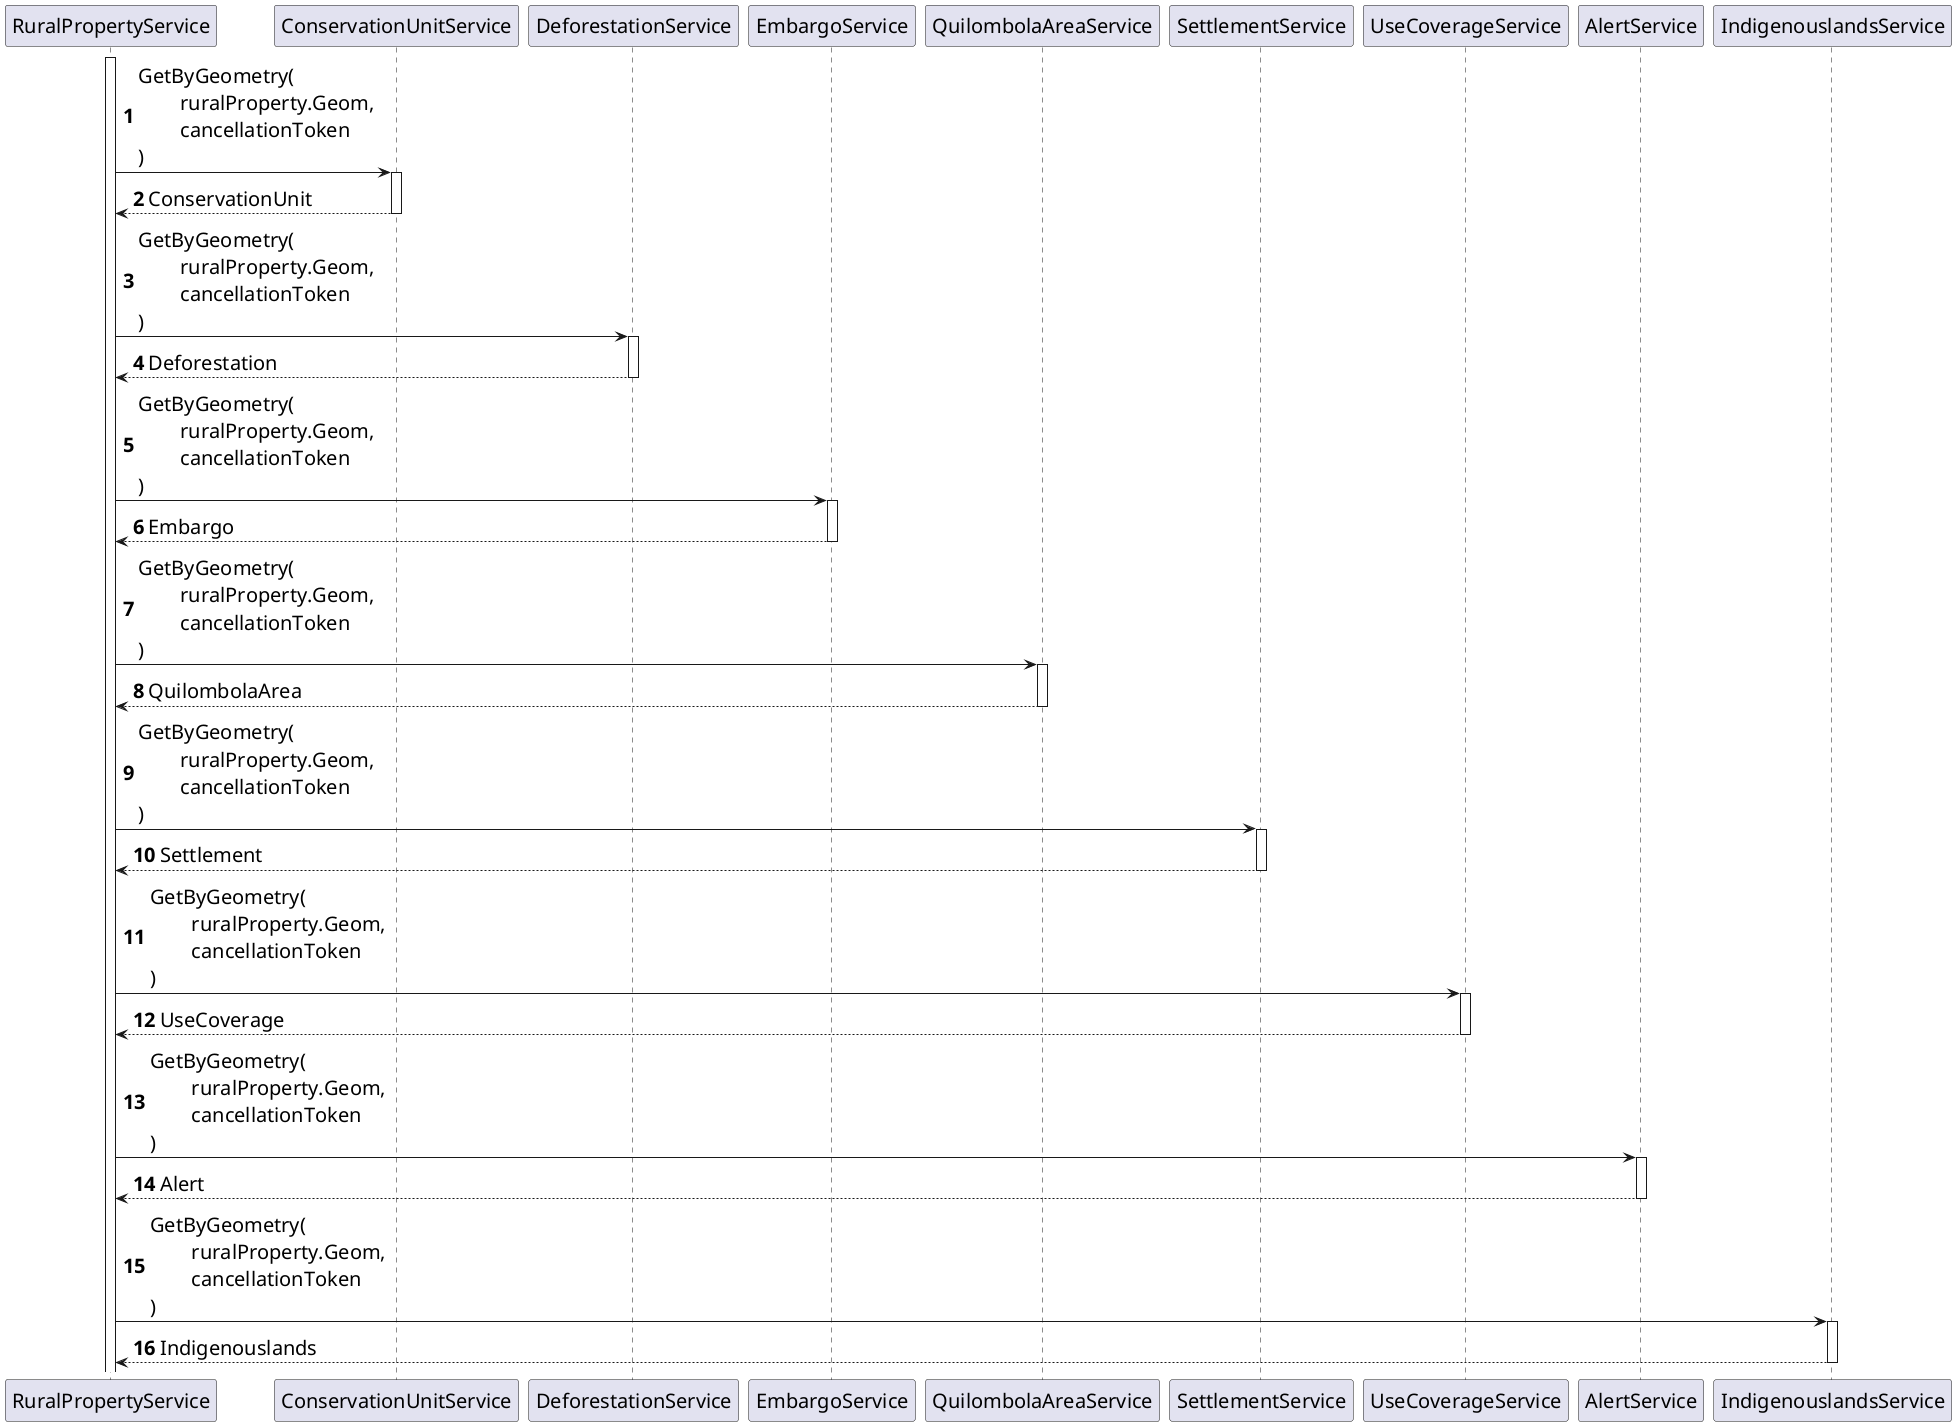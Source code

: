 @startuml
skinparam DefaultFontSize 20
autonumber

Activate "RuralPropertyService"
"RuralPropertyService" -> "ConservationUnitService" ++: GetByGeometry(\n\truralProperty.Geom, \n\tcancellationToken\n)
"ConservationUnitService" --> "RuralPropertyService" --: ConservationUnit

"RuralPropertyService" -> "DeforestationService" ++: GetByGeometry(\n\truralProperty.Geom, \n\tcancellationToken\n)
"DeforestationService" --> "RuralPropertyService" --: Deforestation

"RuralPropertyService" -> "EmbargoService" ++: GetByGeometry(\n\truralProperty.Geom, \n\tcancellationToken\n)
"EmbargoService" --> "RuralPropertyService" --: Embargo

"RuralPropertyService" -> "QuilombolaAreaService" ++: GetByGeometry(\n\truralProperty.Geom, \n\tcancellationToken\n)
"QuilombolaAreaService" --> "RuralPropertyService" --: QuilombolaArea

"RuralPropertyService" -> "SettlementService" ++: GetByGeometry(\n\truralProperty.Geom, \n\tcancellationToken\n)
"SettlementService" --> "RuralPropertyService" --: Settlement

"RuralPropertyService" -> "UseCoverageService" ++: GetByGeometry(\n\truralProperty.Geom, \n\tcancellationToken\n)
"UseCoverageService" --> "RuralPropertyService" --: UseCoverage

"RuralPropertyService" -> "AlertService" ++: GetByGeometry(\n\truralProperty.Geom, \n\tcancellationToken\n)
"AlertService" --> "RuralPropertyService" --: Alert

"RuralPropertyService" -> "IndigenouslandsService" ++: GetByGeometry(\n\truralProperty.Geom, \n\tcancellationToken\n)
"IndigenouslandsService" --> "RuralPropertyService" --: Indigenouslands

@enduml
